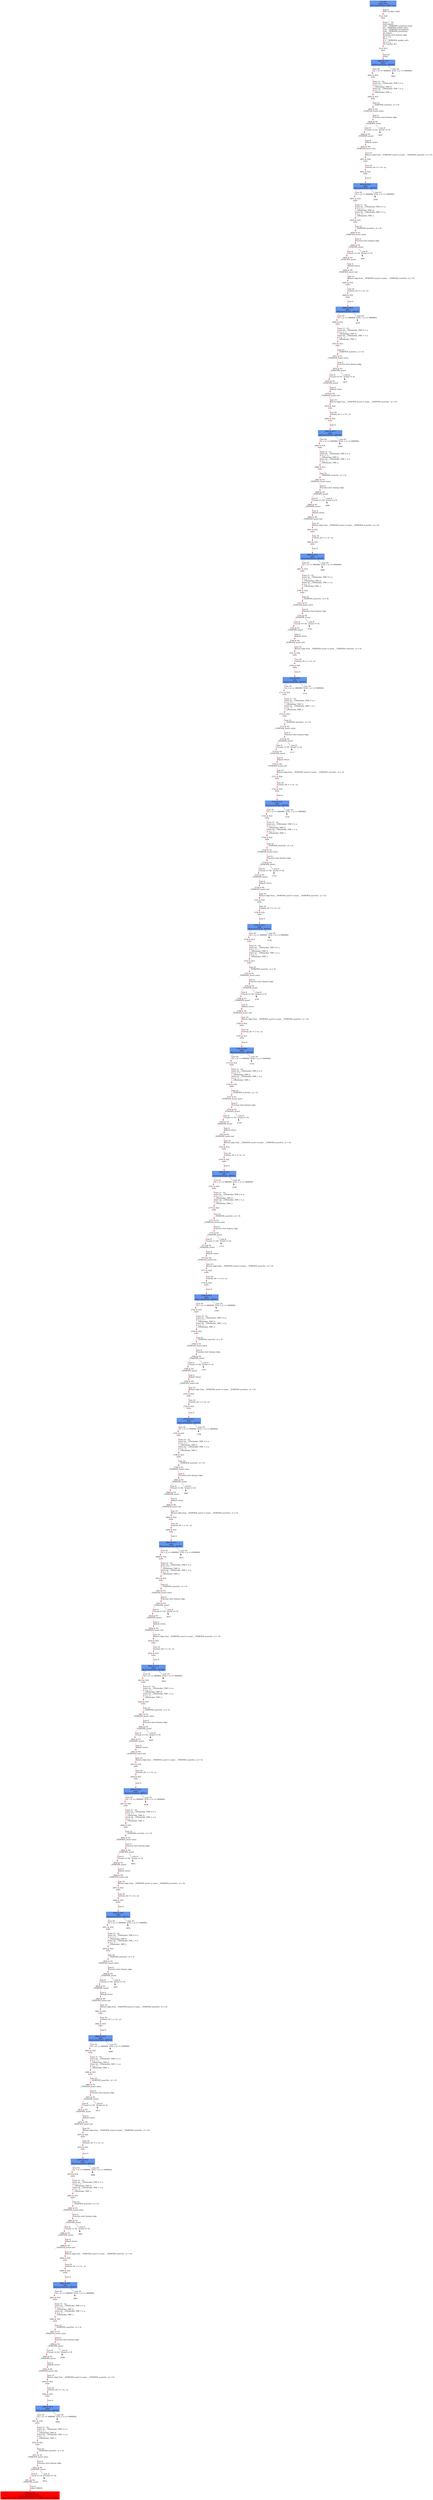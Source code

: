 digraph ARG {
node [style="filled" shape="box" color="white"]
0 [fillcolor="cornflowerblue" label="0 @ N8\nmain entry\nAbstractionState: ABS0: true\n" id="0"]
15 [label="15 @ N26\nmain\n" id="15"]
16 [label="16 @ N14\nmain\n" id="16"]
2640 [fillcolor="cornflowerblue" label="2640 @ N15\nmain\nAbstractionState: ABS383\n" id="2640"]
2641 [label="2641 @ N16\nmain\n" id="2641"]
2644 [label="2644 @ N23\nmain\n" id="2644"]
2645 [label="2645 @ N1\n__VERIFIER_assert entry\n" id="2645"]
2646 [label="2646 @ N2\n__VERIFIER_assert\n" id="2646"]
2648 [label="2648 @ N3\n__VERIFIER_assert\n" id="2648"]
2650 [label="2650 @ N0\n__VERIFIER_assert exit\n" id="2650"]
2651 [label="2651 @ N24\nmain\n" id="2651"]
2652 [label="2652 @ N25\nmain\n" id="2652"]
2654 [fillcolor="cornflowerblue" label="2654 @ N15\nmain\nAbstractionState: ABS385\n" id="2654"]
2655 [label="2655 @ N16\nmain\n" id="2655"]
2658 [label="2658 @ N23\nmain\n" id="2658"]
2659 [label="2659 @ N1\n__VERIFIER_assert entry\n" id="2659"]
2660 [label="2660 @ N2\n__VERIFIER_assert\n" id="2660"]
2662 [label="2662 @ N3\n__VERIFIER_assert\n" id="2662"]
2664 [label="2664 @ N0\n__VERIFIER_assert exit\n" id="2664"]
2665 [label="2665 @ N24\nmain\n" id="2665"]
2666 [label="2666 @ N25\nmain\n" id="2666"]
2668 [fillcolor="cornflowerblue" label="2668 @ N15\nmain\nAbstractionState: ABS387\n" id="2668"]
2669 [label="2669 @ N16\nmain\n" id="2669"]
2672 [label="2672 @ N23\nmain\n" id="2672"]
2673 [label="2673 @ N1\n__VERIFIER_assert entry\n" id="2673"]
2674 [label="2674 @ N2\n__VERIFIER_assert\n" id="2674"]
2676 [label="2676 @ N3\n__VERIFIER_assert\n" id="2676"]
2678 [label="2678 @ N0\n__VERIFIER_assert exit\n" id="2678"]
2679 [label="2679 @ N24\nmain\n" id="2679"]
2680 [label="2680 @ N25\nmain\n" id="2680"]
2682 [fillcolor="cornflowerblue" label="2682 @ N15\nmain\nAbstractionState: ABS389\n" id="2682"]
2683 [label="2683 @ N16\nmain\n" id="2683"]
2686 [label="2686 @ N23\nmain\n" id="2686"]
2687 [label="2687 @ N1\n__VERIFIER_assert entry\n" id="2687"]
2688 [label="2688 @ N2\n__VERIFIER_assert\n" id="2688"]
2690 [label="2690 @ N3\n__VERIFIER_assert\n" id="2690"]
2692 [label="2692 @ N0\n__VERIFIER_assert exit\n" id="2692"]
2693 [label="2693 @ N24\nmain\n" id="2693"]
2694 [label="2694 @ N25\nmain\n" id="2694"]
2696 [fillcolor="cornflowerblue" label="2696 @ N15\nmain\nAbstractionState: ABS391\n" id="2696"]
2697 [label="2697 @ N16\nmain\n" id="2697"]
2700 [label="2700 @ N23\nmain\n" id="2700"]
2701 [label="2701 @ N1\n__VERIFIER_assert entry\n" id="2701"]
2702 [label="2702 @ N2\n__VERIFIER_assert\n" id="2702"]
2704 [label="2704 @ N3\n__VERIFIER_assert\n" id="2704"]
2706 [label="2706 @ N0\n__VERIFIER_assert exit\n" id="2706"]
2707 [label="2707 @ N24\nmain\n" id="2707"]
2708 [label="2708 @ N25\nmain\n" id="2708"]
2710 [fillcolor="cornflowerblue" label="2710 @ N15\nmain\nAbstractionState: ABS393\n" id="2710"]
2711 [label="2711 @ N16\nmain\n" id="2711"]
2714 [label="2714 @ N23\nmain\n" id="2714"]
2715 [label="2715 @ N1\n__VERIFIER_assert entry\n" id="2715"]
2716 [label="2716 @ N2\n__VERIFIER_assert\n" id="2716"]
2718 [label="2718 @ N3\n__VERIFIER_assert\n" id="2718"]
2720 [label="2720 @ N0\n__VERIFIER_assert exit\n" id="2720"]
2721 [label="2721 @ N24\nmain\n" id="2721"]
2722 [label="2722 @ N25\nmain\n" id="2722"]
2724 [fillcolor="cornflowerblue" label="2724 @ N15\nmain\nAbstractionState: ABS395\n" id="2724"]
2725 [label="2725 @ N16\nmain\n" id="2725"]
2728 [label="2728 @ N23\nmain\n" id="2728"]
2729 [label="2729 @ N1\n__VERIFIER_assert entry\n" id="2729"]
2730 [label="2730 @ N2\n__VERIFIER_assert\n" id="2730"]
2732 [label="2732 @ N3\n__VERIFIER_assert\n" id="2732"]
2734 [label="2734 @ N0\n__VERIFIER_assert exit\n" id="2734"]
2735 [label="2735 @ N24\nmain\n" id="2735"]
2736 [label="2736 @ N25\nmain\n" id="2736"]
2738 [fillcolor="cornflowerblue" label="2738 @ N15\nmain\nAbstractionState: ABS397\n" id="2738"]
2739 [label="2739 @ N16\nmain\n" id="2739"]
2742 [label="2742 @ N23\nmain\n" id="2742"]
2743 [label="2743 @ N1\n__VERIFIER_assert entry\n" id="2743"]
2744 [label="2744 @ N2\n__VERIFIER_assert\n" id="2744"]
2746 [label="2746 @ N3\n__VERIFIER_assert\n" id="2746"]
2748 [label="2748 @ N0\n__VERIFIER_assert exit\n" id="2748"]
2749 [label="2749 @ N24\nmain\n" id="2749"]
2750 [label="2750 @ N25\nmain\n" id="2750"]
2752 [fillcolor="cornflowerblue" label="2752 @ N15\nmain\nAbstractionState: ABS399\n" id="2752"]
2753 [label="2753 @ N16\nmain\n" id="2753"]
2756 [label="2756 @ N23\nmain\n" id="2756"]
2757 [label="2757 @ N1\n__VERIFIER_assert entry\n" id="2757"]
2758 [label="2758 @ N2\n__VERIFIER_assert\n" id="2758"]
2760 [label="2760 @ N3\n__VERIFIER_assert\n" id="2760"]
2762 [label="2762 @ N0\n__VERIFIER_assert exit\n" id="2762"]
2763 [label="2763 @ N24\nmain\n" id="2763"]
2764 [label="2764 @ N25\nmain\n" id="2764"]
2766 [fillcolor="cornflowerblue" label="2766 @ N15\nmain\nAbstractionState: ABS401\n" id="2766"]
2767 [label="2767 @ N16\nmain\n" id="2767"]
2770 [label="2770 @ N23\nmain\n" id="2770"]
2771 [label="2771 @ N1\n__VERIFIER_assert entry\n" id="2771"]
2772 [label="2772 @ N2\n__VERIFIER_assert\n" id="2772"]
2774 [label="2774 @ N3\n__VERIFIER_assert\n" id="2774"]
2776 [label="2776 @ N0\n__VERIFIER_assert exit\n" id="2776"]
2777 [label="2777 @ N24\nmain\n" id="2777"]
2778 [label="2778 @ N25\nmain\n" id="2778"]
2780 [fillcolor="cornflowerblue" label="2780 @ N15\nmain\nAbstractionState: ABS403\n" id="2780"]
2781 [label="2781 @ N16\nmain\n" id="2781"]
2784 [label="2784 @ N23\nmain\n" id="2784"]
2785 [label="2785 @ N1\n__VERIFIER_assert entry\n" id="2785"]
2786 [label="2786 @ N2\n__VERIFIER_assert\n" id="2786"]
2788 [label="2788 @ N3\n__VERIFIER_assert\n" id="2788"]
2790 [label="2790 @ N0\n__VERIFIER_assert exit\n" id="2790"]
2791 [label="2791 @ N24\nmain\n" id="2791"]
2792 [label="2792 @ N25\nmain\n" id="2792"]
2794 [fillcolor="cornflowerblue" label="2794 @ N15\nmain\nAbstractionState: ABS405\n" id="2794"]
2795 [label="2795 @ N16\nmain\n" id="2795"]
2798 [label="2798 @ N23\nmain\n" id="2798"]
2799 [label="2799 @ N1\n__VERIFIER_assert entry\n" id="2799"]
2800 [label="2800 @ N2\n__VERIFIER_assert\n" id="2800"]
2802 [label="2802 @ N3\n__VERIFIER_assert\n" id="2802"]
2804 [label="2804 @ N0\n__VERIFIER_assert exit\n" id="2804"]
2805 [label="2805 @ N24\nmain\n" id="2805"]
2806 [label="2806 @ N25\nmain\n" id="2806"]
2808 [fillcolor="cornflowerblue" label="2808 @ N15\nmain\nAbstractionState: ABS407\n" id="2808"]
2809 [label="2809 @ N16\nmain\n" id="2809"]
2812 [label="2812 @ N23\nmain\n" id="2812"]
2813 [label="2813 @ N1\n__VERIFIER_assert entry\n" id="2813"]
2814 [label="2814 @ N2\n__VERIFIER_assert\n" id="2814"]
2816 [label="2816 @ N3\n__VERIFIER_assert\n" id="2816"]
2818 [label="2818 @ N0\n__VERIFIER_assert exit\n" id="2818"]
2819 [label="2819 @ N24\nmain\n" id="2819"]
2820 [label="2820 @ N25\nmain\n" id="2820"]
2822 [fillcolor="cornflowerblue" label="2822 @ N15\nmain\nAbstractionState: ABS409\n" id="2822"]
2823 [label="2823 @ N16\nmain\n" id="2823"]
2826 [label="2826 @ N23\nmain\n" id="2826"]
2827 [label="2827 @ N1\n__VERIFIER_assert entry\n" id="2827"]
2828 [label="2828 @ N2\n__VERIFIER_assert\n" id="2828"]
2830 [label="2830 @ N3\n__VERIFIER_assert\n" id="2830"]
2832 [label="2832 @ N0\n__VERIFIER_assert exit\n" id="2832"]
2833 [label="2833 @ N24\nmain\n" id="2833"]
2834 [label="2834 @ N25\nmain\n" id="2834"]
2836 [fillcolor="cornflowerblue" label="2836 @ N15\nmain\nAbstractionState: ABS411\n" id="2836"]
2837 [label="2837 @ N16\nmain\n" id="2837"]
2840 [label="2840 @ N23\nmain\n" id="2840"]
2841 [label="2841 @ N1\n__VERIFIER_assert entry\n" id="2841"]
2842 [label="2842 @ N2\n__VERIFIER_assert\n" id="2842"]
2844 [label="2844 @ N3\n__VERIFIER_assert\n" id="2844"]
2846 [label="2846 @ N0\n__VERIFIER_assert exit\n" id="2846"]
2847 [label="2847 @ N24\nmain\n" id="2847"]
2848 [label="2848 @ N25\nmain\n" id="2848"]
2850 [fillcolor="cornflowerblue" label="2850 @ N15\nmain\nAbstractionState: ABS413\n" id="2850"]
2851 [label="2851 @ N16\nmain\n" id="2851"]
2854 [label="2854 @ N23\nmain\n" id="2854"]
2855 [label="2855 @ N1\n__VERIFIER_assert entry\n" id="2855"]
2856 [label="2856 @ N2\n__VERIFIER_assert\n" id="2856"]
2858 [label="2858 @ N3\n__VERIFIER_assert\n" id="2858"]
2860 [label="2860 @ N0\n__VERIFIER_assert exit\n" id="2860"]
2861 [label="2861 @ N24\nmain\n" id="2861"]
2862 [label="2862 @ N25\nmain\n" id="2862"]
2864 [fillcolor="cornflowerblue" label="2864 @ N15\nmain\nAbstractionState: ABS415\n" id="2864"]
2865 [label="2865 @ N16\nmain\n" id="2865"]
2868 [label="2868 @ N23\nmain\n" id="2868"]
2869 [label="2869 @ N1\n__VERIFIER_assert entry\n" id="2869"]
2870 [label="2870 @ N2\n__VERIFIER_assert\n" id="2870"]
2872 [label="2872 @ N3\n__VERIFIER_assert\n" id="2872"]
2874 [label="2874 @ N0\n__VERIFIER_assert exit\n" id="2874"]
2875 [label="2875 @ N24\nmain\n" id="2875"]
2876 [label="2876 @ N25\nmain\n" id="2876"]
2878 [fillcolor="cornflowerblue" label="2878 @ N15\nmain\nAbstractionState: ABS417\n" id="2878"]
2879 [label="2879 @ N16\nmain\n" id="2879"]
2882 [label="2882 @ N23\nmain\n" id="2882"]
2883 [label="2883 @ N1\n__VERIFIER_assert entry\n" id="2883"]
2884 [label="2884 @ N2\n__VERIFIER_assert\n" id="2884"]
2886 [label="2886 @ N3\n__VERIFIER_assert\n" id="2886"]
2888 [label="2888 @ N0\n__VERIFIER_assert exit\n" id="2888"]
2889 [label="2889 @ N24\nmain\n" id="2889"]
2890 [label="2890 @ N25\nmain\n" id="2890"]
2892 [fillcolor="cornflowerblue" label="2892 @ N15\nmain\nAbstractionState: ABS419\n" id="2892"]
2893 [label="2893 @ N16\nmain\n" id="2893"]
2896 [label="2896 @ N23\nmain\n" id="2896"]
2897 [label="2897 @ N1\n__VERIFIER_assert entry\n" id="2897"]
2898 [label="2898 @ N2\n__VERIFIER_assert\n" id="2898"]
2900 [label="2900 @ N3\n__VERIFIER_assert\n" id="2900"]
2902 [label="2902 @ N0\n__VERIFIER_assert exit\n" id="2902"]
2903 [label="2903 @ N24\nmain\n" id="2903"]
2904 [label="2904 @ N25\nmain\n" id="2904"]
2906 [fillcolor="cornflowerblue" label="2906 @ N15\nmain\nAbstractionState: ABS421\n" id="2906"]
2907 [label="2907 @ N16\nmain\n" id="2907"]
2910 [label="2910 @ N23\nmain\n" id="2910"]
2911 [label="2911 @ N1\n__VERIFIER_assert entry\n" id="2911"]
2912 [label="2912 @ N2\n__VERIFIER_assert\n" id="2912"]
2913 [label="2913 @ N4\n__VERIFIER_assert\n" id="2913"]
2916 [fillcolor="red" label="2916 @ N5\n__VERIFIER_assert\nAbstractionState: ABS422\n AutomatonState: ErrorLabelAutomaton: _predefinedState_ERROR\n" id="2916"]
0 -> 15 [color="red" label="Line 0: \lINIT GLOBAL VARS\l" id="0 -> 15"]
15 -> 16 [color="red" label="Lines 7 - 18: \lvoid abort();\lvoid __VERIFIER_assert(int cond);\lint __VERIFIER_nondet_int();\lvoid __VERIFIER_assume(int);\lvoid __VERIFIER_assert(int);\lint main();\lFunction start dummy edge\lint x = 0;\lint n;\ln = __VERIFIER_nondet_int();\lint y = n;\lint runtime_div;\l" id="15 -> 16"]
16 -> 2640 [color="red" label="Line 20: \lwhile\l" id="16 -> 2640"]
2640 -> 2641 [color="red" label="Line 20: \l[(x + y) <= 999999]\l" id="2640 -> 2641"]
2640 -> 2642 [label="Line 20: \l[!((x + y) <= 999999)]\l" id="2640 -> 2642"]
2641 -> 2644 [color="red" label="Lines 21 - 22: \lconst int __CPAchecker_TMP_0 = x;\lx = x + 1;\l__CPAchecker_TMP_0;\lconst int __CPAchecker_TMP_1 = y;\ly = y - 1;\l__CPAchecker_TMP_1;\l" id="2641 -> 2644"]
2644 -> 2645 [color="red" label="Line 23: \l__VERIFIER_assert((n - y) > 0)\l" id="2644 -> 2645"]
2645 -> 2646 [color="red" label="Line 0: \lFunction start dummy edge\l" id="2645 -> 2646"]
2646 -> 2647 [label="Line 8: \l[cond == 0]\l" id="2646 -> 2647"]
2646 -> 2648 [color="red" label="Line 8: \l[!(cond == 0)]\l" id="2646 -> 2648"]
2648 -> 2650 [color="red" label="Line 0: \ldefault return\l" id="2648 -> 2650"]
2650 -> 2651 [color="red" label="Line 23: \lReturn edge from __VERIFIER_assert to main: __VERIFIER_assert((n - y) > 0);\l" id="2650 -> 2651"]
2651 -> 2652 [color="red" label="Line 24: \lruntime_div = x / (n - y);\l" id="2651 -> 2652"]
2652 -> 2654 [color="red" label="Line 0: \l\l" id="2652 -> 2654"]
2654 -> 2655 [color="red" label="Line 20: \l[(x + y) <= 999999]\l" id="2654 -> 2655"]
2654 -> 2656 [label="Line 20: \l[!((x + y) <= 999999)]\l" id="2654 -> 2656"]
2655 -> 2658 [color="red" label="Lines 21 - 22: \lconst int __CPAchecker_TMP_0 = x;\lx = x + 1;\l__CPAchecker_TMP_0;\lconst int __CPAchecker_TMP_1 = y;\ly = y - 1;\l__CPAchecker_TMP_1;\l" id="2655 -> 2658"]
2658 -> 2659 [color="red" label="Line 23: \l__VERIFIER_assert((n - y) > 0)\l" id="2658 -> 2659"]
2659 -> 2660 [color="red" label="Line 0: \lFunction start dummy edge\l" id="2659 -> 2660"]
2660 -> 2661 [label="Line 8: \l[cond == 0]\l" id="2660 -> 2661"]
2660 -> 2662 [color="red" label="Line 8: \l[!(cond == 0)]\l" id="2660 -> 2662"]
2662 -> 2664 [color="red" label="Line 0: \ldefault return\l" id="2662 -> 2664"]
2664 -> 2665 [color="red" label="Line 23: \lReturn edge from __VERIFIER_assert to main: __VERIFIER_assert((n - y) > 0);\l" id="2664 -> 2665"]
2665 -> 2666 [color="red" label="Line 24: \lruntime_div = x / (n - y);\l" id="2665 -> 2666"]
2666 -> 2668 [color="red" label="Line 0: \l\l" id="2666 -> 2668"]
2668 -> 2669 [color="red" label="Line 20: \l[(x + y) <= 999999]\l" id="2668 -> 2669"]
2668 -> 2670 [label="Line 20: \l[!((x + y) <= 999999)]\l" id="2668 -> 2670"]
2669 -> 2672 [color="red" label="Lines 21 - 22: \lconst int __CPAchecker_TMP_0 = x;\lx = x + 1;\l__CPAchecker_TMP_0;\lconst int __CPAchecker_TMP_1 = y;\ly = y - 1;\l__CPAchecker_TMP_1;\l" id="2669 -> 2672"]
2672 -> 2673 [color="red" label="Line 23: \l__VERIFIER_assert((n - y) > 0)\l" id="2672 -> 2673"]
2673 -> 2674 [color="red" label="Line 0: \lFunction start dummy edge\l" id="2673 -> 2674"]
2674 -> 2675 [label="Line 8: \l[cond == 0]\l" id="2674 -> 2675"]
2674 -> 2676 [color="red" label="Line 8: \l[!(cond == 0)]\l" id="2674 -> 2676"]
2676 -> 2678 [color="red" label="Line 0: \ldefault return\l" id="2676 -> 2678"]
2678 -> 2679 [color="red" label="Line 23: \lReturn edge from __VERIFIER_assert to main: __VERIFIER_assert((n - y) > 0);\l" id="2678 -> 2679"]
2679 -> 2680 [color="red" label="Line 24: \lruntime_div = x / (n - y);\l" id="2679 -> 2680"]
2680 -> 2682 [color="red" label="Line 0: \l\l" id="2680 -> 2682"]
2682 -> 2683 [color="red" label="Line 20: \l[(x + y) <= 999999]\l" id="2682 -> 2683"]
2682 -> 2684 [label="Line 20: \l[!((x + y) <= 999999)]\l" id="2682 -> 2684"]
2683 -> 2686 [color="red" label="Lines 21 - 22: \lconst int __CPAchecker_TMP_0 = x;\lx = x + 1;\l__CPAchecker_TMP_0;\lconst int __CPAchecker_TMP_1 = y;\ly = y - 1;\l__CPAchecker_TMP_1;\l" id="2683 -> 2686"]
2686 -> 2687 [color="red" label="Line 23: \l__VERIFIER_assert((n - y) > 0)\l" id="2686 -> 2687"]
2687 -> 2688 [color="red" label="Line 0: \lFunction start dummy edge\l" id="2687 -> 2688"]
2688 -> 2689 [label="Line 8: \l[cond == 0]\l" id="2688 -> 2689"]
2688 -> 2690 [color="red" label="Line 8: \l[!(cond == 0)]\l" id="2688 -> 2690"]
2690 -> 2692 [color="red" label="Line 0: \ldefault return\l" id="2690 -> 2692"]
2692 -> 2693 [color="red" label="Line 23: \lReturn edge from __VERIFIER_assert to main: __VERIFIER_assert((n - y) > 0);\l" id="2692 -> 2693"]
2693 -> 2694 [color="red" label="Line 24: \lruntime_div = x / (n - y);\l" id="2693 -> 2694"]
2694 -> 2696 [color="red" label="Line 0: \l\l" id="2694 -> 2696"]
2696 -> 2697 [color="red" label="Line 20: \l[(x + y) <= 999999]\l" id="2696 -> 2697"]
2696 -> 2698 [label="Line 20: \l[!((x + y) <= 999999)]\l" id="2696 -> 2698"]
2697 -> 2700 [color="red" label="Lines 21 - 22: \lconst int __CPAchecker_TMP_0 = x;\lx = x + 1;\l__CPAchecker_TMP_0;\lconst int __CPAchecker_TMP_1 = y;\ly = y - 1;\l__CPAchecker_TMP_1;\l" id="2697 -> 2700"]
2700 -> 2701 [color="red" label="Line 23: \l__VERIFIER_assert((n - y) > 0)\l" id="2700 -> 2701"]
2701 -> 2702 [color="red" label="Line 0: \lFunction start dummy edge\l" id="2701 -> 2702"]
2702 -> 2703 [label="Line 8: \l[cond == 0]\l" id="2702 -> 2703"]
2702 -> 2704 [color="red" label="Line 8: \l[!(cond == 0)]\l" id="2702 -> 2704"]
2704 -> 2706 [color="red" label="Line 0: \ldefault return\l" id="2704 -> 2706"]
2706 -> 2707 [color="red" label="Line 23: \lReturn edge from __VERIFIER_assert to main: __VERIFIER_assert((n - y) > 0);\l" id="2706 -> 2707"]
2707 -> 2708 [color="red" label="Line 24: \lruntime_div = x / (n - y);\l" id="2707 -> 2708"]
2708 -> 2710 [color="red" label="Line 0: \l\l" id="2708 -> 2710"]
2710 -> 2711 [color="red" label="Line 20: \l[(x + y) <= 999999]\l" id="2710 -> 2711"]
2710 -> 2712 [label="Line 20: \l[!((x + y) <= 999999)]\l" id="2710 -> 2712"]
2711 -> 2714 [color="red" label="Lines 21 - 22: \lconst int __CPAchecker_TMP_0 = x;\lx = x + 1;\l__CPAchecker_TMP_0;\lconst int __CPAchecker_TMP_1 = y;\ly = y - 1;\l__CPAchecker_TMP_1;\l" id="2711 -> 2714"]
2714 -> 2715 [color="red" label="Line 23: \l__VERIFIER_assert((n - y) > 0)\l" id="2714 -> 2715"]
2715 -> 2716 [color="red" label="Line 0: \lFunction start dummy edge\l" id="2715 -> 2716"]
2716 -> 2717 [label="Line 8: \l[cond == 0]\l" id="2716 -> 2717"]
2716 -> 2718 [color="red" label="Line 8: \l[!(cond == 0)]\l" id="2716 -> 2718"]
2718 -> 2720 [color="red" label="Line 0: \ldefault return\l" id="2718 -> 2720"]
2720 -> 2721 [color="red" label="Line 23: \lReturn edge from __VERIFIER_assert to main: __VERIFIER_assert((n - y) > 0);\l" id="2720 -> 2721"]
2721 -> 2722 [color="red" label="Line 24: \lruntime_div = x / (n - y);\l" id="2721 -> 2722"]
2722 -> 2724 [color="red" label="Line 0: \l\l" id="2722 -> 2724"]
2724 -> 2725 [color="red" label="Line 20: \l[(x + y) <= 999999]\l" id="2724 -> 2725"]
2724 -> 2726 [label="Line 20: \l[!((x + y) <= 999999)]\l" id="2724 -> 2726"]
2725 -> 2728 [color="red" label="Lines 21 - 22: \lconst int __CPAchecker_TMP_0 = x;\lx = x + 1;\l__CPAchecker_TMP_0;\lconst int __CPAchecker_TMP_1 = y;\ly = y - 1;\l__CPAchecker_TMP_1;\l" id="2725 -> 2728"]
2728 -> 2729 [color="red" label="Line 23: \l__VERIFIER_assert((n - y) > 0)\l" id="2728 -> 2729"]
2729 -> 2730 [color="red" label="Line 0: \lFunction start dummy edge\l" id="2729 -> 2730"]
2730 -> 2731 [label="Line 8: \l[cond == 0]\l" id="2730 -> 2731"]
2730 -> 2732 [color="red" label="Line 8: \l[!(cond == 0)]\l" id="2730 -> 2732"]
2732 -> 2734 [color="red" label="Line 0: \ldefault return\l" id="2732 -> 2734"]
2734 -> 2735 [color="red" label="Line 23: \lReturn edge from __VERIFIER_assert to main: __VERIFIER_assert((n - y) > 0);\l" id="2734 -> 2735"]
2735 -> 2736 [color="red" label="Line 24: \lruntime_div = x / (n - y);\l" id="2735 -> 2736"]
2736 -> 2738 [color="red" label="Line 0: \l\l" id="2736 -> 2738"]
2738 -> 2739 [color="red" label="Line 20: \l[(x + y) <= 999999]\l" id="2738 -> 2739"]
2738 -> 2740 [label="Line 20: \l[!((x + y) <= 999999)]\l" id="2738 -> 2740"]
2739 -> 2742 [color="red" label="Lines 21 - 22: \lconst int __CPAchecker_TMP_0 = x;\lx = x + 1;\l__CPAchecker_TMP_0;\lconst int __CPAchecker_TMP_1 = y;\ly = y - 1;\l__CPAchecker_TMP_1;\l" id="2739 -> 2742"]
2742 -> 2743 [color="red" label="Line 23: \l__VERIFIER_assert((n - y) > 0)\l" id="2742 -> 2743"]
2743 -> 2744 [color="red" label="Line 0: \lFunction start dummy edge\l" id="2743 -> 2744"]
2744 -> 2745 [label="Line 8: \l[cond == 0]\l" id="2744 -> 2745"]
2744 -> 2746 [color="red" label="Line 8: \l[!(cond == 0)]\l" id="2744 -> 2746"]
2746 -> 2748 [color="red" label="Line 0: \ldefault return\l" id="2746 -> 2748"]
2748 -> 2749 [color="red" label="Line 23: \lReturn edge from __VERIFIER_assert to main: __VERIFIER_assert((n - y) > 0);\l" id="2748 -> 2749"]
2749 -> 2750 [color="red" label="Line 24: \lruntime_div = x / (n - y);\l" id="2749 -> 2750"]
2750 -> 2752 [color="red" label="Line 0: \l\l" id="2750 -> 2752"]
2752 -> 2753 [color="red" label="Line 20: \l[(x + y) <= 999999]\l" id="2752 -> 2753"]
2752 -> 2754 [label="Line 20: \l[!((x + y) <= 999999)]\l" id="2752 -> 2754"]
2753 -> 2756 [color="red" label="Lines 21 - 22: \lconst int __CPAchecker_TMP_0 = x;\lx = x + 1;\l__CPAchecker_TMP_0;\lconst int __CPAchecker_TMP_1 = y;\ly = y - 1;\l__CPAchecker_TMP_1;\l" id="2753 -> 2756"]
2756 -> 2757 [color="red" label="Line 23: \l__VERIFIER_assert((n - y) > 0)\l" id="2756 -> 2757"]
2757 -> 2758 [color="red" label="Line 0: \lFunction start dummy edge\l" id="2757 -> 2758"]
2758 -> 2759 [label="Line 8: \l[cond == 0]\l" id="2758 -> 2759"]
2758 -> 2760 [color="red" label="Line 8: \l[!(cond == 0)]\l" id="2758 -> 2760"]
2760 -> 2762 [color="red" label="Line 0: \ldefault return\l" id="2760 -> 2762"]
2762 -> 2763 [color="red" label="Line 23: \lReturn edge from __VERIFIER_assert to main: __VERIFIER_assert((n - y) > 0);\l" id="2762 -> 2763"]
2763 -> 2764 [color="red" label="Line 24: \lruntime_div = x / (n - y);\l" id="2763 -> 2764"]
2764 -> 2766 [color="red" label="Line 0: \l\l" id="2764 -> 2766"]
2766 -> 2767 [color="red" label="Line 20: \l[(x + y) <= 999999]\l" id="2766 -> 2767"]
2766 -> 2768 [label="Line 20: \l[!((x + y) <= 999999)]\l" id="2766 -> 2768"]
2767 -> 2770 [color="red" label="Lines 21 - 22: \lconst int __CPAchecker_TMP_0 = x;\lx = x + 1;\l__CPAchecker_TMP_0;\lconst int __CPAchecker_TMP_1 = y;\ly = y - 1;\l__CPAchecker_TMP_1;\l" id="2767 -> 2770"]
2770 -> 2771 [color="red" label="Line 23: \l__VERIFIER_assert((n - y) > 0)\l" id="2770 -> 2771"]
2771 -> 2772 [color="red" label="Line 0: \lFunction start dummy edge\l" id="2771 -> 2772"]
2772 -> 2773 [label="Line 8: \l[cond == 0]\l" id="2772 -> 2773"]
2772 -> 2774 [color="red" label="Line 8: \l[!(cond == 0)]\l" id="2772 -> 2774"]
2774 -> 2776 [color="red" label="Line 0: \ldefault return\l" id="2774 -> 2776"]
2776 -> 2777 [color="red" label="Line 23: \lReturn edge from __VERIFIER_assert to main: __VERIFIER_assert((n - y) > 0);\l" id="2776 -> 2777"]
2777 -> 2778 [color="red" label="Line 24: \lruntime_div = x / (n - y);\l" id="2777 -> 2778"]
2778 -> 2780 [color="red" label="Line 0: \l\l" id="2778 -> 2780"]
2780 -> 2781 [color="red" label="Line 20: \l[(x + y) <= 999999]\l" id="2780 -> 2781"]
2780 -> 2782 [label="Line 20: \l[!((x + y) <= 999999)]\l" id="2780 -> 2782"]
2781 -> 2784 [color="red" label="Lines 21 - 22: \lconst int __CPAchecker_TMP_0 = x;\lx = x + 1;\l__CPAchecker_TMP_0;\lconst int __CPAchecker_TMP_1 = y;\ly = y - 1;\l__CPAchecker_TMP_1;\l" id="2781 -> 2784"]
2784 -> 2785 [color="red" label="Line 23: \l__VERIFIER_assert((n - y) > 0)\l" id="2784 -> 2785"]
2785 -> 2786 [color="red" label="Line 0: \lFunction start dummy edge\l" id="2785 -> 2786"]
2786 -> 2787 [label="Line 8: \l[cond == 0]\l" id="2786 -> 2787"]
2786 -> 2788 [color="red" label="Line 8: \l[!(cond == 0)]\l" id="2786 -> 2788"]
2788 -> 2790 [color="red" label="Line 0: \ldefault return\l" id="2788 -> 2790"]
2790 -> 2791 [color="red" label="Line 23: \lReturn edge from __VERIFIER_assert to main: __VERIFIER_assert((n - y) > 0);\l" id="2790 -> 2791"]
2791 -> 2792 [color="red" label="Line 24: \lruntime_div = x / (n - y);\l" id="2791 -> 2792"]
2792 -> 2794 [color="red" label="Line 0: \l\l" id="2792 -> 2794"]
2794 -> 2795 [color="red" label="Line 20: \l[(x + y) <= 999999]\l" id="2794 -> 2795"]
2794 -> 2796 [label="Line 20: \l[!((x + y) <= 999999)]\l" id="2794 -> 2796"]
2795 -> 2798 [color="red" label="Lines 21 - 22: \lconst int __CPAchecker_TMP_0 = x;\lx = x + 1;\l__CPAchecker_TMP_0;\lconst int __CPAchecker_TMP_1 = y;\ly = y - 1;\l__CPAchecker_TMP_1;\l" id="2795 -> 2798"]
2798 -> 2799 [color="red" label="Line 23: \l__VERIFIER_assert((n - y) > 0)\l" id="2798 -> 2799"]
2799 -> 2800 [color="red" label="Line 0: \lFunction start dummy edge\l" id="2799 -> 2800"]
2800 -> 2801 [label="Line 8: \l[cond == 0]\l" id="2800 -> 2801"]
2800 -> 2802 [color="red" label="Line 8: \l[!(cond == 0)]\l" id="2800 -> 2802"]
2802 -> 2804 [color="red" label="Line 0: \ldefault return\l" id="2802 -> 2804"]
2804 -> 2805 [color="red" label="Line 23: \lReturn edge from __VERIFIER_assert to main: __VERIFIER_assert((n - y) > 0);\l" id="2804 -> 2805"]
2805 -> 2806 [color="red" label="Line 24: \lruntime_div = x / (n - y);\l" id="2805 -> 2806"]
2806 -> 2808 [color="red" label="Line 0: \l\l" id="2806 -> 2808"]
2808 -> 2809 [color="red" label="Line 20: \l[(x + y) <= 999999]\l" id="2808 -> 2809"]
2808 -> 2810 [label="Line 20: \l[!((x + y) <= 999999)]\l" id="2808 -> 2810"]
2809 -> 2812 [color="red" label="Lines 21 - 22: \lconst int __CPAchecker_TMP_0 = x;\lx = x + 1;\l__CPAchecker_TMP_0;\lconst int __CPAchecker_TMP_1 = y;\ly = y - 1;\l__CPAchecker_TMP_1;\l" id="2809 -> 2812"]
2812 -> 2813 [color="red" label="Line 23: \l__VERIFIER_assert((n - y) > 0)\l" id="2812 -> 2813"]
2813 -> 2814 [color="red" label="Line 0: \lFunction start dummy edge\l" id="2813 -> 2814"]
2814 -> 2815 [label="Line 8: \l[cond == 0]\l" id="2814 -> 2815"]
2814 -> 2816 [color="red" label="Line 8: \l[!(cond == 0)]\l" id="2814 -> 2816"]
2816 -> 2818 [color="red" label="Line 0: \ldefault return\l" id="2816 -> 2818"]
2818 -> 2819 [color="red" label="Line 23: \lReturn edge from __VERIFIER_assert to main: __VERIFIER_assert((n - y) > 0);\l" id="2818 -> 2819"]
2819 -> 2820 [color="red" label="Line 24: \lruntime_div = x / (n - y);\l" id="2819 -> 2820"]
2820 -> 2822 [color="red" label="Line 0: \l\l" id="2820 -> 2822"]
2822 -> 2823 [color="red" label="Line 20: \l[(x + y) <= 999999]\l" id="2822 -> 2823"]
2822 -> 2824 [label="Line 20: \l[!((x + y) <= 999999)]\l" id="2822 -> 2824"]
2823 -> 2826 [color="red" label="Lines 21 - 22: \lconst int __CPAchecker_TMP_0 = x;\lx = x + 1;\l__CPAchecker_TMP_0;\lconst int __CPAchecker_TMP_1 = y;\ly = y - 1;\l__CPAchecker_TMP_1;\l" id="2823 -> 2826"]
2826 -> 2827 [color="red" label="Line 23: \l__VERIFIER_assert((n - y) > 0)\l" id="2826 -> 2827"]
2827 -> 2828 [color="red" label="Line 0: \lFunction start dummy edge\l" id="2827 -> 2828"]
2828 -> 2829 [label="Line 8: \l[cond == 0]\l" id="2828 -> 2829"]
2828 -> 2830 [color="red" label="Line 8: \l[!(cond == 0)]\l" id="2828 -> 2830"]
2830 -> 2832 [color="red" label="Line 0: \ldefault return\l" id="2830 -> 2832"]
2832 -> 2833 [color="red" label="Line 23: \lReturn edge from __VERIFIER_assert to main: __VERIFIER_assert((n - y) > 0);\l" id="2832 -> 2833"]
2833 -> 2834 [color="red" label="Line 24: \lruntime_div = x / (n - y);\l" id="2833 -> 2834"]
2834 -> 2836 [color="red" label="Line 0: \l\l" id="2834 -> 2836"]
2836 -> 2837 [color="red" label="Line 20: \l[(x + y) <= 999999]\l" id="2836 -> 2837"]
2836 -> 2838 [label="Line 20: \l[!((x + y) <= 999999)]\l" id="2836 -> 2838"]
2837 -> 2840 [color="red" label="Lines 21 - 22: \lconst int __CPAchecker_TMP_0 = x;\lx = x + 1;\l__CPAchecker_TMP_0;\lconst int __CPAchecker_TMP_1 = y;\ly = y - 1;\l__CPAchecker_TMP_1;\l" id="2837 -> 2840"]
2840 -> 2841 [color="red" label="Line 23: \l__VERIFIER_assert((n - y) > 0)\l" id="2840 -> 2841"]
2841 -> 2842 [color="red" label="Line 0: \lFunction start dummy edge\l" id="2841 -> 2842"]
2842 -> 2843 [label="Line 8: \l[cond == 0]\l" id="2842 -> 2843"]
2842 -> 2844 [color="red" label="Line 8: \l[!(cond == 0)]\l" id="2842 -> 2844"]
2844 -> 2846 [color="red" label="Line 0: \ldefault return\l" id="2844 -> 2846"]
2846 -> 2847 [color="red" label="Line 23: \lReturn edge from __VERIFIER_assert to main: __VERIFIER_assert((n - y) > 0);\l" id="2846 -> 2847"]
2847 -> 2848 [color="red" label="Line 24: \lruntime_div = x / (n - y);\l" id="2847 -> 2848"]
2848 -> 2850 [color="red" label="Line 0: \l\l" id="2848 -> 2850"]
2850 -> 2851 [color="red" label="Line 20: \l[(x + y) <= 999999]\l" id="2850 -> 2851"]
2850 -> 2852 [label="Line 20: \l[!((x + y) <= 999999)]\l" id="2850 -> 2852"]
2851 -> 2854 [color="red" label="Lines 21 - 22: \lconst int __CPAchecker_TMP_0 = x;\lx = x + 1;\l__CPAchecker_TMP_0;\lconst int __CPAchecker_TMP_1 = y;\ly = y - 1;\l__CPAchecker_TMP_1;\l" id="2851 -> 2854"]
2854 -> 2855 [color="red" label="Line 23: \l__VERIFIER_assert((n - y) > 0)\l" id="2854 -> 2855"]
2855 -> 2856 [color="red" label="Line 0: \lFunction start dummy edge\l" id="2855 -> 2856"]
2856 -> 2857 [label="Line 8: \l[cond == 0]\l" id="2856 -> 2857"]
2856 -> 2858 [color="red" label="Line 8: \l[!(cond == 0)]\l" id="2856 -> 2858"]
2858 -> 2860 [color="red" label="Line 0: \ldefault return\l" id="2858 -> 2860"]
2860 -> 2861 [color="red" label="Line 23: \lReturn edge from __VERIFIER_assert to main: __VERIFIER_assert((n - y) > 0);\l" id="2860 -> 2861"]
2861 -> 2862 [color="red" label="Line 24: \lruntime_div = x / (n - y);\l" id="2861 -> 2862"]
2862 -> 2864 [color="red" label="Line 0: \l\l" id="2862 -> 2864"]
2864 -> 2865 [color="red" label="Line 20: \l[(x + y) <= 999999]\l" id="2864 -> 2865"]
2864 -> 2866 [label="Line 20: \l[!((x + y) <= 999999)]\l" id="2864 -> 2866"]
2865 -> 2868 [color="red" label="Lines 21 - 22: \lconst int __CPAchecker_TMP_0 = x;\lx = x + 1;\l__CPAchecker_TMP_0;\lconst int __CPAchecker_TMP_1 = y;\ly = y - 1;\l__CPAchecker_TMP_1;\l" id="2865 -> 2868"]
2868 -> 2869 [color="red" label="Line 23: \l__VERIFIER_assert((n - y) > 0)\l" id="2868 -> 2869"]
2869 -> 2870 [color="red" label="Line 0: \lFunction start dummy edge\l" id="2869 -> 2870"]
2870 -> 2871 [label="Line 8: \l[cond == 0]\l" id="2870 -> 2871"]
2870 -> 2872 [color="red" label="Line 8: \l[!(cond == 0)]\l" id="2870 -> 2872"]
2872 -> 2874 [color="red" label="Line 0: \ldefault return\l" id="2872 -> 2874"]
2874 -> 2875 [color="red" label="Line 23: \lReturn edge from __VERIFIER_assert to main: __VERIFIER_assert((n - y) > 0);\l" id="2874 -> 2875"]
2875 -> 2876 [color="red" label="Line 24: \lruntime_div = x / (n - y);\l" id="2875 -> 2876"]
2876 -> 2878 [color="red" label="Line 0: \l\l" id="2876 -> 2878"]
2878 -> 2879 [color="red" label="Line 20: \l[(x + y) <= 999999]\l" id="2878 -> 2879"]
2878 -> 2880 [label="Line 20: \l[!((x + y) <= 999999)]\l" id="2878 -> 2880"]
2879 -> 2882 [color="red" label="Lines 21 - 22: \lconst int __CPAchecker_TMP_0 = x;\lx = x + 1;\l__CPAchecker_TMP_0;\lconst int __CPAchecker_TMP_1 = y;\ly = y - 1;\l__CPAchecker_TMP_1;\l" id="2879 -> 2882"]
2882 -> 2883 [color="red" label="Line 23: \l__VERIFIER_assert((n - y) > 0)\l" id="2882 -> 2883"]
2883 -> 2884 [color="red" label="Line 0: \lFunction start dummy edge\l" id="2883 -> 2884"]
2884 -> 2885 [label="Line 8: \l[cond == 0]\l" id="2884 -> 2885"]
2884 -> 2886 [color="red" label="Line 8: \l[!(cond == 0)]\l" id="2884 -> 2886"]
2886 -> 2888 [color="red" label="Line 0: \ldefault return\l" id="2886 -> 2888"]
2888 -> 2889 [color="red" label="Line 23: \lReturn edge from __VERIFIER_assert to main: __VERIFIER_assert((n - y) > 0);\l" id="2888 -> 2889"]
2889 -> 2890 [color="red" label="Line 24: \lruntime_div = x / (n - y);\l" id="2889 -> 2890"]
2890 -> 2892 [color="red" label="Line 0: \l\l" id="2890 -> 2892"]
2892 -> 2893 [color="red" label="Line 20: \l[(x + y) <= 999999]\l" id="2892 -> 2893"]
2892 -> 2894 [label="Line 20: \l[!((x + y) <= 999999)]\l" id="2892 -> 2894"]
2893 -> 2896 [color="red" label="Lines 21 - 22: \lconst int __CPAchecker_TMP_0 = x;\lx = x + 1;\l__CPAchecker_TMP_0;\lconst int __CPAchecker_TMP_1 = y;\ly = y - 1;\l__CPAchecker_TMP_1;\l" id="2893 -> 2896"]
2896 -> 2897 [color="red" label="Line 23: \l__VERIFIER_assert((n - y) > 0)\l" id="2896 -> 2897"]
2897 -> 2898 [color="red" label="Line 0: \lFunction start dummy edge\l" id="2897 -> 2898"]
2898 -> 2899 [label="Line 8: \l[cond == 0]\l" id="2898 -> 2899"]
2898 -> 2900 [color="red" label="Line 8: \l[!(cond == 0)]\l" id="2898 -> 2900"]
2900 -> 2902 [color="red" label="Line 0: \ldefault return\l" id="2900 -> 2902"]
2902 -> 2903 [color="red" label="Line 23: \lReturn edge from __VERIFIER_assert to main: __VERIFIER_assert((n - y) > 0);\l" id="2902 -> 2903"]
2903 -> 2904 [color="red" label="Line 24: \lruntime_div = x / (n - y);\l" id="2903 -> 2904"]
2904 -> 2906 [color="red" label="Line 0: \l\l" id="2904 -> 2906"]
2906 -> 2907 [color="red" label="Line 20: \l[(x + y) <= 999999]\l" id="2906 -> 2907"]
2906 -> 2908 [label="Line 20: \l[!((x + y) <= 999999)]\l" id="2906 -> 2908"]
2907 -> 2910 [color="red" label="Lines 21 - 22: \lconst int __CPAchecker_TMP_0 = x;\lx = x + 1;\l__CPAchecker_TMP_0;\lconst int __CPAchecker_TMP_1 = y;\ly = y - 1;\l__CPAchecker_TMP_1;\l" id="2907 -> 2910"]
2910 -> 2911 [color="red" label="Line 23: \l__VERIFIER_assert((n - y) > 0)\l" id="2910 -> 2911"]
2911 -> 2912 [color="red" label="Line 0: \lFunction start dummy edge\l" id="2911 -> 2912"]
2912 -> 2913 [color="red" label="Line 8: \l[cond == 0]\l" id="2912 -> 2913"]
2912 -> 2914 [label="Line 8: \l[!(cond == 0)]\l" id="2912 -> 2914"]
2913 -> 2916 [color="red" label="Line 8: \lLabel: ERROR\l" id="2913 -> 2916"]
}
